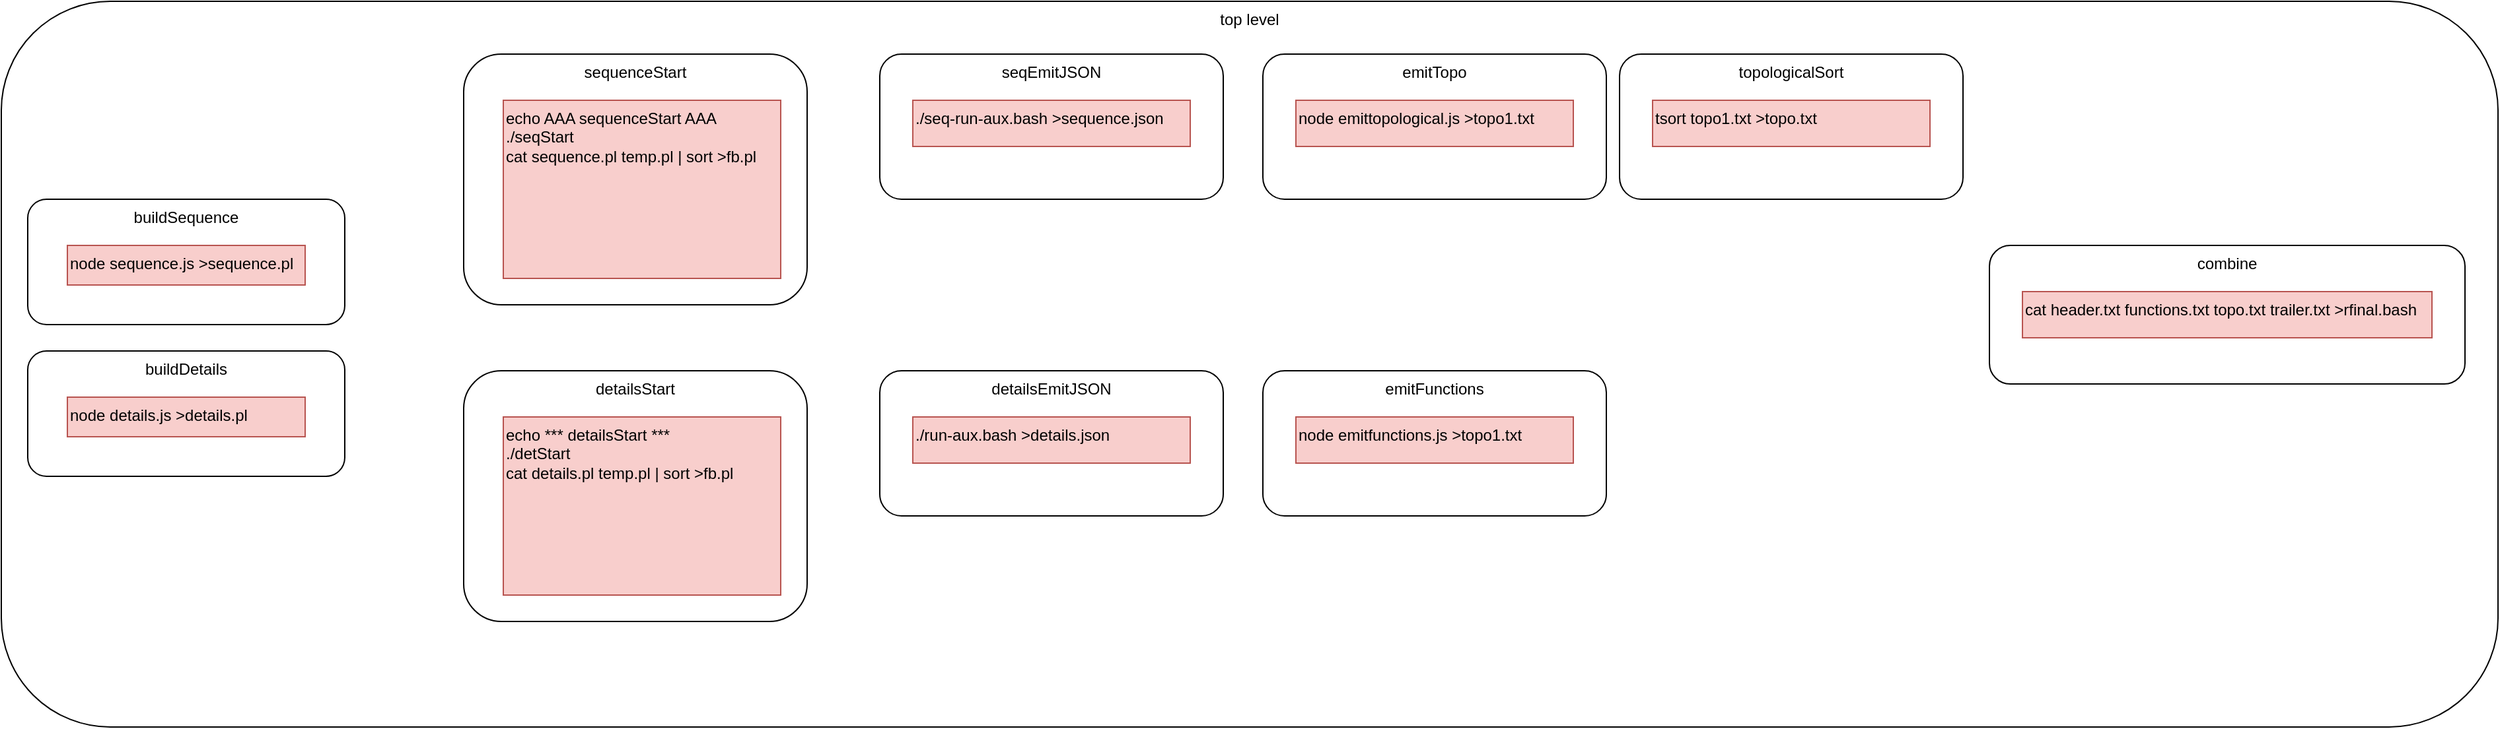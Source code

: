 <mxfile version="14.6.13" type="device"><diagram id="4-544yzEc4u4IAjOFwbp" name="Details"><mxGraphModel dx="873" dy="667" grid="1" gridSize="10" guides="1" tooltips="1" connect="1" arrows="1" fold="1" page="1" pageScale="1" pageWidth="1100" pageHeight="850" math="0" shadow="0"><root><mxCell id="0"/><mxCell id="1" parent="0"/><mxCell id="rJgd0mdZyCf8UOVbtFr0-1" value="top level" style="rounded=1;whiteSpace=wrap;html=1;verticalAlign=top;" parent="1" vertex="1"><mxGeometry x="40" y="120" width="1890" height="550" as="geometry"/></mxCell><mxCell id="On2t8Sm75D8rSYa2tGV4-2" value="sequenceStart" style="rounded=1;whiteSpace=wrap;html=1;verticalAlign=top;" parent="1" vertex="1"><mxGeometry x="390" y="160" width="260" height="190" as="geometry"/></mxCell><mxCell id="On2t8Sm75D8rSYa2tGV4-3" value="&lt;div&gt;&lt;div&gt;echo AAA sequenceStart AAA&lt;/div&gt;&lt;div&gt;./seqStart&lt;/div&gt;&lt;div&gt;&lt;span&gt;cat sequence.pl temp.pl | sort &amp;gt;fb.pl&lt;/span&gt;&lt;br&gt;&lt;/div&gt;&lt;/div&gt;&lt;div&gt;&lt;br&gt;&lt;/div&gt;" style="rounded=0;whiteSpace=wrap;html=1;align=left;fillColor=#f8cecc;strokeColor=#b85450;verticalAlign=top;" parent="1" vertex="1"><mxGeometry x="420" y="195" width="210" height="135" as="geometry"/></mxCell><mxCell id="wUit2jLumQ3GsS1o_KCx-1" value="buildSequence" style="rounded=1;whiteSpace=wrap;html=1;verticalAlign=top;" parent="1" vertex="1"><mxGeometry x="60" y="270" width="240" height="95" as="geometry"/></mxCell><mxCell id="wUit2jLumQ3GsS1o_KCx-2" value="&lt;div&gt;&lt;div&gt;&lt;div&gt;node sequence.js &amp;gt;sequence.pl&lt;/div&gt;&lt;/div&gt;&lt;/div&gt;&lt;div&gt;&lt;br&gt;&lt;/div&gt;" style="rounded=0;whiteSpace=wrap;html=1;align=left;fillColor=#f8cecc;strokeColor=#b85450;verticalAlign=top;" parent="1" vertex="1"><mxGeometry x="90" y="305" width="180" height="30" as="geometry"/></mxCell><mxCell id="wUit2jLumQ3GsS1o_KCx-3" value="buildDetails" style="rounded=1;whiteSpace=wrap;html=1;verticalAlign=top;" parent="1" vertex="1"><mxGeometry x="60" y="385" width="240" height="95" as="geometry"/></mxCell><mxCell id="wUit2jLumQ3GsS1o_KCx-4" value="&lt;div&gt;&lt;div&gt;&lt;div&gt;&lt;div&gt;node details.js &amp;gt;details.pl&lt;/div&gt;&lt;/div&gt;&lt;/div&gt;&lt;/div&gt;" style="rounded=0;whiteSpace=wrap;html=1;align=left;fillColor=#f8cecc;strokeColor=#b85450;verticalAlign=top;" parent="1" vertex="1"><mxGeometry x="90" y="420" width="180" height="30" as="geometry"/></mxCell><mxCell id="wUit2jLumQ3GsS1o_KCx-5" value="seqEmitJSON" style="rounded=1;whiteSpace=wrap;html=1;verticalAlign=top;" parent="1" vertex="1"><mxGeometry x="705" y="160" width="260" height="110" as="geometry"/></mxCell><mxCell id="wUit2jLumQ3GsS1o_KCx-6" value="&lt;div&gt;&lt;div&gt;&lt;div&gt;./seq-run-aux.bash &amp;gt;sequence.json&lt;/div&gt;&lt;/div&gt;&lt;/div&gt;&lt;div&gt;&lt;br&gt;&lt;/div&gt;" style="rounded=0;whiteSpace=wrap;html=1;align=left;fillColor=#f8cecc;strokeColor=#b85450;verticalAlign=top;" parent="1" vertex="1"><mxGeometry x="730" y="195" width="210" height="35" as="geometry"/></mxCell><mxCell id="wUit2jLumQ3GsS1o_KCx-7" value="emitTopo" style="rounded=1;whiteSpace=wrap;html=1;verticalAlign=top;" parent="1" vertex="1"><mxGeometry x="995" y="160" width="260" height="110" as="geometry"/></mxCell><mxCell id="wUit2jLumQ3GsS1o_KCx-8" value="&lt;div&gt;&lt;div&gt;&lt;div&gt;&lt;div&gt;node emittopological.js &amp;gt;topo1.txt&lt;/div&gt;&lt;div&gt;&lt;br&gt;&lt;/div&gt;&lt;/div&gt;&lt;/div&gt;&lt;/div&gt;" style="rounded=0;whiteSpace=wrap;html=1;align=left;fillColor=#f8cecc;strokeColor=#b85450;verticalAlign=top;" parent="1" vertex="1"><mxGeometry x="1020" y="195" width="210" height="35" as="geometry"/></mxCell><mxCell id="wUit2jLumQ3GsS1o_KCx-9" value="topologicalSort" style="rounded=1;whiteSpace=wrap;html=1;verticalAlign=top;" parent="1" vertex="1"><mxGeometry x="1265" y="160" width="260" height="110" as="geometry"/></mxCell><mxCell id="wUit2jLumQ3GsS1o_KCx-10" value="&lt;div&gt;&lt;div&gt;&lt;span&gt;tsort topo1.txt &amp;gt;topo.txt&lt;/span&gt;&lt;br&gt;&lt;/div&gt;&lt;/div&gt;&lt;div&gt;&lt;br&gt;&lt;/div&gt;" style="rounded=0;whiteSpace=wrap;html=1;align=left;fillColor=#f8cecc;strokeColor=#b85450;verticalAlign=top;" parent="1" vertex="1"><mxGeometry x="1290" y="195" width="210" height="35" as="geometry"/></mxCell><mxCell id="wUit2jLumQ3GsS1o_KCx-13" value="detailsStart" style="rounded=1;whiteSpace=wrap;html=1;verticalAlign=top;" parent="1" vertex="1"><mxGeometry x="390" y="400" width="260" height="190" as="geometry"/></mxCell><mxCell id="wUit2jLumQ3GsS1o_KCx-14" value="&lt;div&gt;&lt;div&gt;echo *** detailsStart ***&lt;/div&gt;&lt;div&gt;&lt;span&gt;./detStart&lt;/span&gt;&lt;/div&gt;&lt;div&gt;&lt;span&gt;cat details.pl temp.pl | sort &amp;gt;fb.pl&lt;/span&gt;&lt;/div&gt;&lt;/div&gt;&lt;div&gt;&lt;br&gt;&lt;/div&gt;" style="rounded=0;whiteSpace=wrap;html=1;align=left;fillColor=#f8cecc;strokeColor=#b85450;verticalAlign=top;" parent="1" vertex="1"><mxGeometry x="420" y="435" width="210" height="135" as="geometry"/></mxCell><mxCell id="wUit2jLumQ3GsS1o_KCx-15" value="detailsEmitJSON" style="rounded=1;whiteSpace=wrap;html=1;verticalAlign=top;" parent="1" vertex="1"><mxGeometry x="705" y="400" width="260" height="110" as="geometry"/></mxCell><mxCell id="wUit2jLumQ3GsS1o_KCx-16" value="&lt;div&gt;&lt;div&gt;&lt;div&gt;./run-aux.bash &amp;gt;details.json&lt;/div&gt;&lt;/div&gt;&lt;/div&gt;&lt;div&gt;&lt;br&gt;&lt;/div&gt;" style="rounded=0;whiteSpace=wrap;html=1;align=left;fillColor=#f8cecc;strokeColor=#b85450;verticalAlign=top;" parent="1" vertex="1"><mxGeometry x="730" y="435" width="210" height="35" as="geometry"/></mxCell><mxCell id="wUit2jLumQ3GsS1o_KCx-17" value="emitFunctions" style="rounded=1;whiteSpace=wrap;html=1;verticalAlign=top;" parent="1" vertex="1"><mxGeometry x="995" y="400" width="260" height="110" as="geometry"/></mxCell><mxCell id="wUit2jLumQ3GsS1o_KCx-18" value="&lt;div&gt;&lt;div&gt;&lt;div&gt;&lt;div&gt;node emitfunctions.js &amp;gt;topo1.txt&lt;/div&gt;&lt;div&gt;&lt;br&gt;&lt;/div&gt;&lt;/div&gt;&lt;/div&gt;&lt;/div&gt;" style="rounded=0;whiteSpace=wrap;html=1;align=left;fillColor=#f8cecc;strokeColor=#b85450;verticalAlign=top;" parent="1" vertex="1"><mxGeometry x="1020" y="435" width="210" height="35" as="geometry"/></mxCell><mxCell id="wUit2jLumQ3GsS1o_KCx-21" value="combine" style="rounded=1;whiteSpace=wrap;html=1;verticalAlign=top;" parent="1" vertex="1"><mxGeometry x="1545" y="305" width="360" height="105" as="geometry"/></mxCell><mxCell id="wUit2jLumQ3GsS1o_KCx-22" value="&lt;div&gt;&lt;div&gt;&lt;div&gt;cat header.txt functions.txt topo.txt trailer.txt &amp;gt;rfinal.bash&lt;/div&gt;&lt;/div&gt;&lt;/div&gt;" style="rounded=0;whiteSpace=wrap;html=1;align=left;fillColor=#f8cecc;strokeColor=#b85450;verticalAlign=top;" parent="1" vertex="1"><mxGeometry x="1570" y="340" width="310" height="35" as="geometry"/></mxCell></root></mxGraphModel></diagram></mxfile>